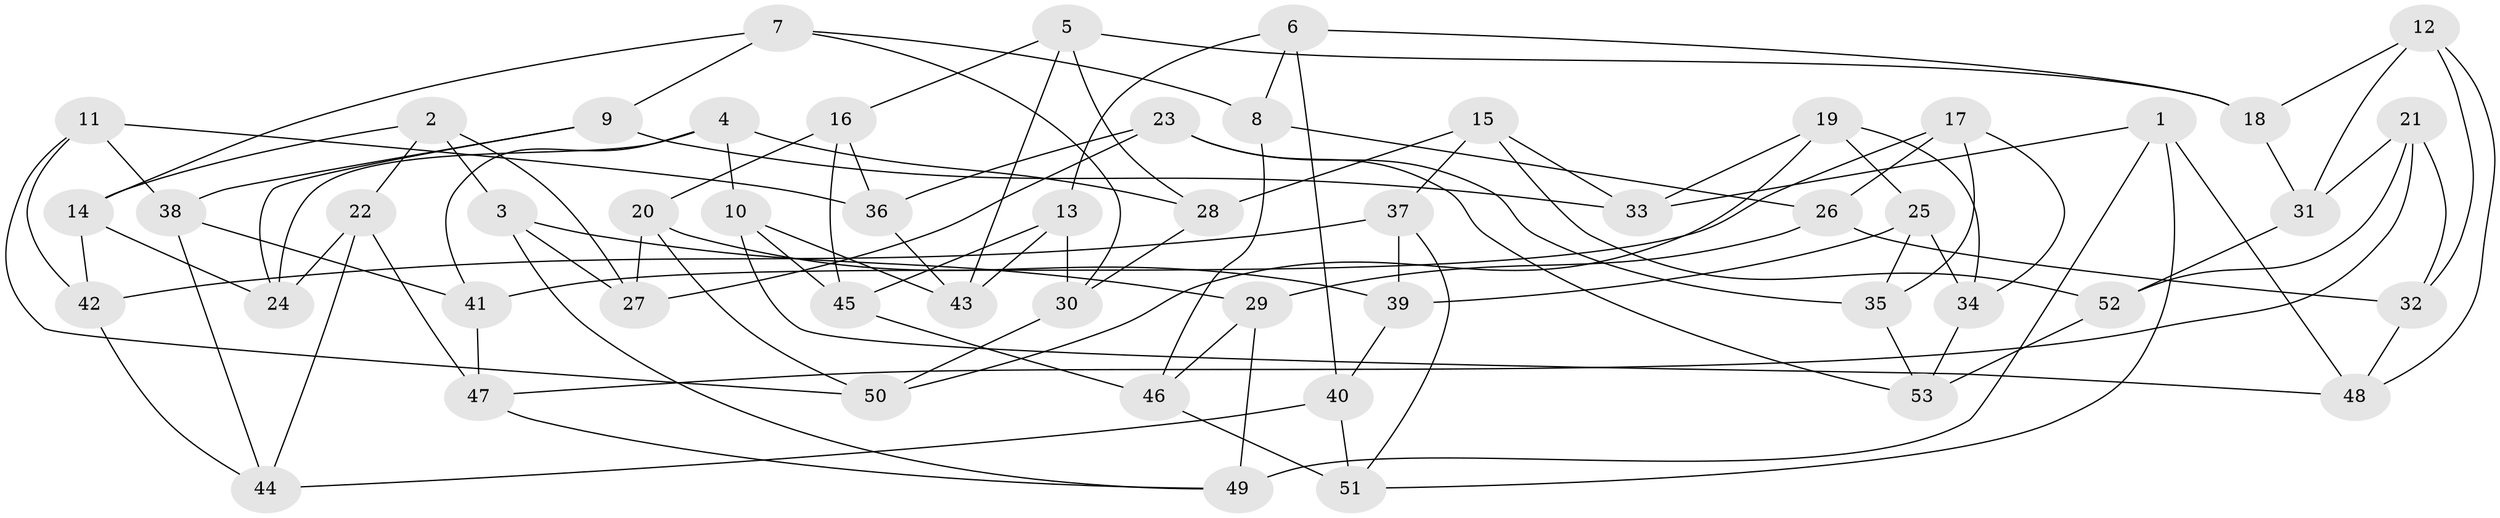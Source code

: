 // Generated by graph-tools (version 1.1) at 2025/38/03/09/25 02:38:05]
// undirected, 53 vertices, 106 edges
graph export_dot {
graph [start="1"]
  node [color=gray90,style=filled];
  1;
  2;
  3;
  4;
  5;
  6;
  7;
  8;
  9;
  10;
  11;
  12;
  13;
  14;
  15;
  16;
  17;
  18;
  19;
  20;
  21;
  22;
  23;
  24;
  25;
  26;
  27;
  28;
  29;
  30;
  31;
  32;
  33;
  34;
  35;
  36;
  37;
  38;
  39;
  40;
  41;
  42;
  43;
  44;
  45;
  46;
  47;
  48;
  49;
  50;
  51;
  52;
  53;
  1 -- 33;
  1 -- 48;
  1 -- 51;
  1 -- 49;
  2 -- 22;
  2 -- 14;
  2 -- 3;
  2 -- 27;
  3 -- 29;
  3 -- 27;
  3 -- 49;
  4 -- 24;
  4 -- 41;
  4 -- 28;
  4 -- 10;
  5 -- 18;
  5 -- 16;
  5 -- 28;
  5 -- 43;
  6 -- 13;
  6 -- 40;
  6 -- 8;
  6 -- 18;
  7 -- 9;
  7 -- 8;
  7 -- 30;
  7 -- 14;
  8 -- 26;
  8 -- 46;
  9 -- 24;
  9 -- 38;
  9 -- 33;
  10 -- 45;
  10 -- 48;
  10 -- 43;
  11 -- 50;
  11 -- 42;
  11 -- 38;
  11 -- 36;
  12 -- 32;
  12 -- 31;
  12 -- 48;
  12 -- 18;
  13 -- 30;
  13 -- 45;
  13 -- 43;
  14 -- 24;
  14 -- 42;
  15 -- 52;
  15 -- 37;
  15 -- 28;
  15 -- 33;
  16 -- 20;
  16 -- 36;
  16 -- 45;
  17 -- 41;
  17 -- 26;
  17 -- 34;
  17 -- 35;
  18 -- 31;
  19 -- 34;
  19 -- 25;
  19 -- 33;
  19 -- 50;
  20 -- 50;
  20 -- 39;
  20 -- 27;
  21 -- 32;
  21 -- 31;
  21 -- 52;
  21 -- 47;
  22 -- 44;
  22 -- 47;
  22 -- 24;
  23 -- 53;
  23 -- 27;
  23 -- 36;
  23 -- 35;
  25 -- 34;
  25 -- 39;
  25 -- 35;
  26 -- 29;
  26 -- 32;
  28 -- 30;
  29 -- 46;
  29 -- 49;
  30 -- 50;
  31 -- 52;
  32 -- 48;
  34 -- 53;
  35 -- 53;
  36 -- 43;
  37 -- 42;
  37 -- 51;
  37 -- 39;
  38 -- 41;
  38 -- 44;
  39 -- 40;
  40 -- 44;
  40 -- 51;
  41 -- 47;
  42 -- 44;
  45 -- 46;
  46 -- 51;
  47 -- 49;
  52 -- 53;
}
